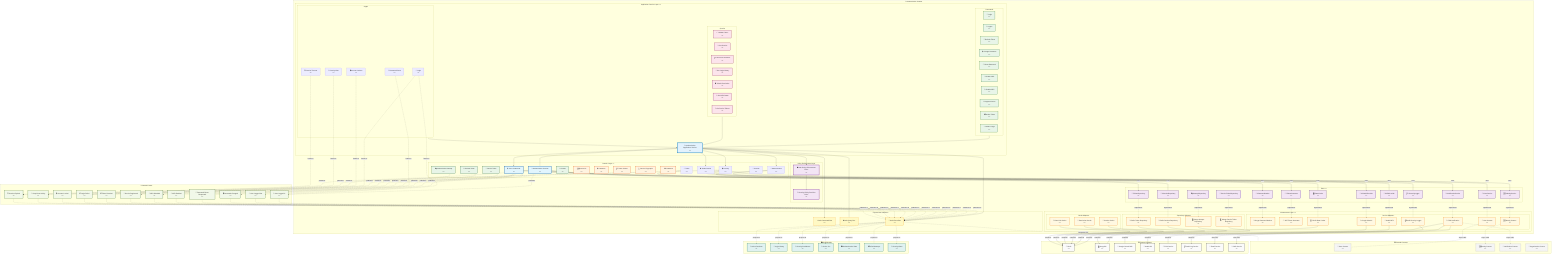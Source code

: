 graph TB
    %% ===== AUTHENTICATION CONTEXT =====
    subgraph AuthContext ["🔐 Authentication Context"]
        
        %% ===== APPLICATION SERVICE LAYER =====
        subgraph AuthApplicationLayer ["Application Service Layer <<Application>>"]
            AuthApplicationService["🔐 Authentication Application Service<br/><<ApplicationService>>"]
            
            %% Commands
            subgraph AuthCommands ["Commands"]
                LoginCmd["🔑 Login<br/><<Command>>"]
                LogoutCmd["🚪 Logout<br/><<Command>>"]
                RefreshTokenCmd["🔄 Refresh Token<br/><<Command>>"]
                ChangePasswordCmd["🔒 Change Password<br/><<Command>>"]
                ResetPasswordCmd["🔄 Reset Password<br/><<Command>>"]
                EnableMFACmd["📱 Enable MFA<br/><<Command>>"]
                DisableMFACmd["📵 Disable MFA<br/><<Command>>"]
                RegisterDeviceCmd["📱 Register Device<br/><<Command>>"]
                RevokeTokenCmd["❌ Revoke Token<br/><<Command>>"]
                OAuth2LoginCmd["🔗 OAuth2 Login<br/><<Command>>"]
            end
            
            %% Queries
            subgraph AuthQueries ["Queries"]
                ValidateTokenQuery["✅ Validate Token<br/><<Query>>"]
                GetSessionQuery["🔑 Get Session<br/><<Query>>"]
                GetActiveSessionsQuery["📋 Get Active Sessions<br/><<Query>>"]
                GetLoginHistoryQuery["📅 Get Login History<br/><<Query>>"]
                CheckPermissionQuery["🛡️ Check Permission<br/><<Query>>"]
                GetMFAStatusQuery["📱 Get MFA Status<br/><<Query>>"]
                GetDeviceTokensQuery["📱 Get Device Tokens<br/><<Query>>"]
            end
            
            %% Sagas
            subgraph AuthSagas ["Sagas"]
                LoginSaga["🔑 Login<br/><<Saga>>"]
                PasswordResetSaga["🔄 Password Reset<br/><<Saga>>"]
                AccountLockoutSaga["🔒 Account Lockout<br/><<Saga>>"]
                SessionTimeoutSaga["⏰ Session Timeout<br/><<Saga>>"]
                SecurityAlertSaga["🚨 Security Alert<br/><<Saga>>"]
            end
        end
        
        %% ===== DOMAIN LAYER (HEXAGON CORE) =====
        subgraph AuthDomain ["Domain Layer <<DomainCore>>"]
            direction TB
            
            %% Aggregates
            AuthSession["🔑 Authentication Session<br/><<AggregateRoot>>"]
            UserCredentials["🔒 User Credentials<br/><<AggregateRoot>>"]
            
            %% Entities
            RefreshToken["🎫 Refresh Token<br/><<Entity>>"]
            DeviceToken["📱 Device Token<br/><<Entity>>"]
            AuthAttempt["🔍 Authentication Attempt<br/><<Entity>>"]
            Contact["📞 Contact<br/><<Entity>>"]
            
            %% Value Objects
            SessionId["🆔 Session ID<br/><<ValueObject>>"]
            Password["🔒 Password<br/><<ValueObject>>"]
            TokenClaims["📋 Token Claims<br/><<ValueObject>>"]
            DeviceFingerprint["👆 Device Fingerprint<br/><<ValueObject>>"]
            IPAddress["🌐 IP Address<br/><<ValueObject>>"]
            
            %% Domain Services
            AuthenticationService["🔐 Authentication<br/><<DomainService>>"]
            AuthorizationService["🛡️ Authorization<br/><<DomainService>>"]
            TokenService["🎫 Token<br/><<DomainService>>"]
            SessionService["🔑 Session<br/><<DomainService>>"]
            SecurityService["🔒 Security<br/><<DomainService>>"]
        end
        
        %% ===== PORTS (DOMAIN INTERFACES) =====
        subgraph AuthPorts ["Ports <<Port>>"]
            direction TB
            
            %% Repository Ports
            ISessionRepo["🔑 ISessionRepository<br/><<Port>>"]
            ITokenRepo["🎫 ITokenRepository<br/><<Port>>"]
            IDeviceTokenRepo["📱 IDeviceTokenRepository<br/><<Port>>"]
            IAttemptRepo["🔍 IAttemptRepository<br/><<Port>>"]
            
            %% Service Ports
            IPasswordHasher["🔐 IPasswordHasher<br/><<Port>>"]
            ITokenGenerator["🎫 ITokenGenerator<br/><<Port>>"]
            IOAuth2Provider["🔗 IOAuth2Provider<br/><<Port>>"]
            IMFAProvider["📱 IMFAProvider<br/><<Port>>"]
            IRateLimiter["⏱️ IRateLimiter<br/><<Port>>"]
            ISecurityLogger["📋 ISecurityLogger<br/><<Port>>"]
            IUserService["👤 IUserService<br/><<Port>>"]
            INotificationService["🔔 INotificationService<br/><<Port>>"]
            IIdentityService["🆔 IIdentityService<br/><<Port>>"]
        end
        
        %% ===== INFRASTRUCTURE LAYER (ADAPTERS) =====
        subgraph AuthAdapters ["Infrastructure Layer <<Adapter>>"]
            direction TB
            
            %% Repository Adapters
            subgraph AuthRepositoryAdapters ["Repository Adapters"]
                RedisSessionRepo["🔴 Redis Session Repository<br/><<RepositoryAdapter>>"]
                RedisTokenRepo["🔴 Redis Token Repository<br/><<RepositoryAdapter>>"]
                MongoDeviceTokenRepo["🗄️ Mongo Device Token Repository<br/><<RepositoryAdapter>>"]
                MongoAttemptRepo["🗄️ Mongo Attempt Repository<br/><<RepositoryAdapter>>"]
            end
            
            %% Service Adapters
            subgraph AuthServiceAdapters ["Service Adapters"]
                BcryptPasswordHasher["🔐 Bcrypt Password Hasher<br/><<SecurityAdapter>>"]
                JwtTokenGenerator["🎫 JWT Token Generator<br/><<SecurityAdapter>>"]
                GoogleOAuth2Adapter["🔗 Google OAuth2<br/><<OAuth2Adapter>>"]
                Auth0MFAAdapter["📱 Auth0 MFA<br/><<MFAAdapter>>"]
                RedisRateLimiter["⏱️ Redis Rate Limiter<br/><<SecurityAdapter>>"]
                AuditSecurityLogger["📋 Audit Security Logger<br/><<LoggingAdapter>>"]
                UserContextAdapter["👤 User Context<br/><<ContextAdapter>>"]
                FCMNotificationAdapter["📱 FCM Notification<br/><<NotificationAdapter>>"]
                IdentityContextAdapter["🆔 Identity Context<br/><<ContextAdapter>>"]
            end
            
            %% Cache Adapters
            subgraph AuthCacheAdapters ["Cache Adapters"]
                SessionCache["💾 Session Cache<br/><<CacheAdapter>>"]
                PermissionCache["💾 Permission Cache<br/><<CacheAdapter>>"]
                RateLimitCache["💾 Rate Limit Cache<br/><<CacheAdapter>>"]
            end
        end
        
        %% ===== CONTEXT BUS INTERFACES =====
        subgraph AuthContextBus ["Context Bus Interfaces"]
            AuthCommandBus["⚡ Auth Command Bus<br/><<CommandBus>>"]
            AuthQueryBus["❓ Auth Query Bus<br/><<QueryBus>>"]
            AuthEventBus["📨 Auth Event Bus<br/><<EventBus>>"]
        end
        
        %% ===== POLICY ENFORCEMENT =====
        subgraph AuthPolicyLayer ["Policy Enforcement Layer"]
            AuthPolicyEnforcementPoint["🛡️ Auth Policy Enforcement Point<br/><<PEP>>"]
            SecurityPolicyDecisionPoint["🎯 Security Policy Decision Point<br/><<PDP>>"]
        end
    end
    
    %% ===== EXTERNAL SYSTEMS =====
    subgraph AuthExternal ["🌐 External Systems"]
        RedisCache["🔴 Redis<br/><<Cache>>"]
        MongoDB["🗄️ MongoDB<br/><<Database>>"]
        GoogleOAuth2API["🔗 Google OAuth2 API<br/><<OAuth2Service>>"]
        Auth0API["📱 Auth0 API<br/><<MFAService>>"]
        FCMService["📱 FCM Service<br/><<NotificationService>>"]
        AuditLogService["📋 Audit Log Service<br/><<LoggingService>>"]
        EmailService["📧 Email Service<br/><<EmailService>>"]
        SMSService["📱 SMS Service<br/><<SMSService>>"]
    end
    
    %% ===== EVENTS =====
    subgraph AuthEvents ["📨 Domain Events"]
        UserLoggedInEvent["🔑 User Logged In<br/><<DomainEvent>>"]
        UserLoggedOutEvent["🚪 User Logged Out<br/><<DomainEvent>>"]
        PasswordChangedEvent["🔒 Password Changed<br/><<DomainEvent>>"]
        PasswordResetRequestedEvent["🔄 Password Reset Requested<br/><<DomainEvent>>"]
        MFAEnabledEvent["📱 MFA Enabled<br/><<DomainEvent>>"]
        MFADisabledEvent["📵 MFA Disabled<br/><<DomainEvent>>"]
        DeviceRegisteredEvent["📱 Device Registered<br/><<DomainEvent>>"]
        TokenRevokedEvent["❌ Token Revoked<br/><<DomainEvent>>"]
        LoginFailedEvent["❌ Login Failed<br/><<DomainEvent>>"]
        AccountLockedEvent["🔒 Account Locked<br/><<DomainEvent>>"]
        SuspiciousActivityEvent["🚨 Suspicious Activity<br/><<DomainEvent>>"]
        SessionExpiredEvent["⏰ Session Expired<br/><<DomainEvent>>"]
    end
    
    %% ===== READ MODELS =====
    subgraph AuthReadModels ["📊 Read Models"]
        ActiveSessionsRM["🔑 Active Sessions<br/><<ReadModel>>"]
        LoginHistoryRM["📅 Login History<br/><<ReadModel>>"]
        SecurityDashboardRM["🚨 Security Dashboard<br/><<ReadModel>>"]
        DeviceListRM["📱 Device List<br/><<ReadModel>>"]
        AuthStatsRM["📊 Authentication Stats<br/><<ReadModel>>"]
        FailedAttemptsRM["❌ Failed Attempts<br/><<ReadModel>>"]
        SecurityAlertsRM["🚨 Security Alerts<br/><<ReadModel>>"]
    end
    
    %% ===== EXTERNAL CONTEXT REFERENCES =====
    subgraph ExternalContexts ["🌐 External Contexts"]
        UserContext["👤 User Context<br/><<ExternalContext>>"]
        IdentityContext["🆔 Identity Context<br/><<ExternalContext>>"]
        NotificationContext["🔔 Notification Context<br/><<ExternalContext>>"]
        OrganizationContext["🏢 Organization Context<br/><<ExternalContext>>"]
    end
    
    %% ===== RELATIONSHIPS =====
    
    %% Application Service orchestrates everything
    AuthApplicationService --> AuthCommandBus
    AuthApplicationService --> AuthQueryBus
    AuthApplicationService --> AuthEventBus
    
    %% Commands and Queries through Application Service
    AuthCommands --> AuthApplicationService
    AuthQueries --> AuthApplicationService
    AuthSagas --> AuthApplicationService
    
    %% Application Service to Domain (orchestration)
    AuthApplicationService --> AuthSession
    AuthApplicationService --> UserCredentials
    AuthApplicationService --> AuthenticationService
    AuthApplicationService --> AuthorizationService
    AuthApplicationService --> SecurityService
    
    %% Policy Enforcement Integration
    AuthApplicationService --> AuthPolicyEnforcementPoint
    AuthPolicyEnforcementPoint --> SecurityPolicyDecisionPoint
    
    %% Domain to Ports (Dependency Inversion)
    AuthSession -->|uses| ISessionRepo
    AuthSession -->|uses| ITokenGenerator
    AuthSession -->|uses| IRateLimiter
    UserCredentials -->|uses| IPasswordHasher
    UserCredentials -->|uses| ISecurityLogger
    TokenService -->|uses| ITokenRepo
    AuthenticationService -->|uses| IOAuth2Provider
    AuthenticationService -->|uses| IMFAProvider
    SecurityService -->|uses| IUserService
    SecurityService -->|uses| INotificationService
    SecurityService -->|uses| IIdentityService
    
    %% Ports to Adapters (Implementation)
    ISessionRepo -.->|implements| RedisSessionRepo
    ITokenRepo -.->|implements| RedisTokenRepo
    IDeviceTokenRepo -.->|implements| MongoDeviceTokenRepo
    IAttemptRepo -.->|implements| MongoAttemptRepo
    IPasswordHasher -.->|implements| BcryptPasswordHasher
    ITokenGenerator -.->|implements| JwtTokenGenerator
    IOAuth2Provider -.->|implements| GoogleOAuth2Adapter
    IMFAProvider -.->|implements| Auth0MFAAdapter
    IRateLimiter -.->|implements| RedisRateLimiter
    ISecurityLogger -.->|implements| AuditSecurityLogger
    IUserService -.->|implements| UserContextAdapter
    INotificationService -.->|implements| FCMNotificationAdapter
    IIdentityService -.->|implements| IdentityContextAdapter
    
    %% Adapters to External Systems
    RedisSessionRepo -->|connects| RedisCache
    RedisTokenRepo -->|connects| RedisCache
    MongoDeviceTokenRepo -->|connects| MongoDB
    MongoAttemptRepo -->|connects| MongoDB
    SessionCache -->|connects| RedisCache
    PermissionCache -->|connects| RedisCache
    RateLimitCache -->|connects| RedisCache
    GoogleOAuth2Adapter -->|connects| GoogleOAuth2API
    Auth0MFAAdapter -->|connects| Auth0API
    RedisRateLimiter -->|connects| RedisCache
    AuditSecurityLogger -->|connects| AuditLogService
    FCMNotificationAdapter -->|connects| FCMService
    FCMNotificationAdapter -->|also uses| EmailService
    FCMNotificationAdapter -->|also uses| SMSService
    
    %% Cross-Context Communication
    UserContextAdapter -.->|async calls| UserContext
    IdentityContextAdapter -.->|async calls| IdentityContext
    FCMNotificationAdapter -.->|async calls| NotificationContext
    
    %% Domain Events
    AuthSession -.->|publishes| UserLoggedInEvent
    AuthSession -.->|publishes| UserLoggedOutEvent
    AuthSession -.->|publishes| SessionExpiredEvent
    UserCredentials -.->|publishes| PasswordChangedEvent
    UserCredentials -.->|publishes| PasswordResetRequestedEvent
    UserCredentials -.->|publishes| MFAEnabledEvent
    UserCredentials -.->|publishes| MFADisabledEvent
    DeviceToken -.->|publishes| DeviceRegisteredEvent
    RefreshToken -.->|publishes| TokenRevokedEvent
    AuthAttempt -.->|publishes| LoginFailedEvent
    SecurityService -.->|publishes| AccountLockedEvent
    SecurityService -.->|publishes| SuspiciousActivityEvent
    
    %% Event to Read Models (via Event Bus)
    AuthEventBus -.->|projects to| ActiveSessionsRM
    AuthEventBus -.->|projects to| LoginHistoryRM
    AuthEventBus -.->|projects to| SecurityDashboardRM
    AuthEventBus -.->|projects to| DeviceListRM
    AuthEventBus -.->|projects to| AuthStatsRM
    AuthEventBus -.->|projects to| FailedAttemptsRM
    AuthEventBus -.->|projects to| SecurityAlertsRM
    
    %% Events to Event Bus
    UserLoggedInEvent -.->|publishes to| AuthEventBus
    UserLoggedOutEvent -.->|publishes to| AuthEventBus
    PasswordChangedEvent -.->|publishes to| AuthEventBus
    PasswordResetRequestedEvent -.->|publishes to| AuthEventBus
    MFAEnabledEvent -.->|publishes to| AuthEventBus
    MFADisabledEvent -.->|publishes to| AuthEventBus
    DeviceRegisteredEvent -.->|publishes to| AuthEventBus
    TokenRevokedEvent -.->|publishes to| AuthEventBus
    LoginFailedEvent -.->|publishes to| AuthEventBus
    AccountLockedEvent -.->|publishes to| AuthEventBus
    SuspiciousActivityEvent -.->|publishes to| AuthEventBus
    SessionExpiredEvent -.->|publishes to| AuthEventBus
    
    %% Sagas listen to events
    LoginSaga -.->|listens to| UserLoggedInEvent
    LoginSaga -.->|listens to| LoginFailedEvent
    PasswordResetSaga -.->|listens to| PasswordResetRequestedEvent
    AccountLockoutSaga -.->|listens to| LoginFailedEvent
    SessionTimeoutSaga -.->|listens to| SessionExpiredEvent
    SecurityAlertSaga -.->|listens to| SuspiciousActivityEvent
    
    %% Context Bus to External Event Bus
    AuthEventBus -.->|integrates with| ExternalContexts
    
    %% ===== STYLING =====
    classDef aggregate fill:#e1f5fe,stroke:#01579b,stroke-width:3px
    classDef entity fill:#e8f5e8,stroke:#1b5e20,stroke-width:2px
    classDef valueObject fill:#fff3e0,stroke:#e65100,stroke-width:2px
    classDef port fill:#f3e5f5,stroke:#4a148c,stroke-width:2px
    classDef adapter fill:#fff8e1,stroke:#f57f17,stroke-width:2px
    classDef external fill:#fafafa,stroke:#424242,stroke-width:2px
    classDef command fill:#e8f5e8,stroke:#2e7d32,stroke-width:2px
    classDef query fill:#fce4ec,stroke:#880e4f,stroke-width:2px
    classDef event fill:#f1f8e9,stroke:#33691e,stroke-width:2px
    classDef readModel fill:#e0f2f1,stroke:#00695c,stroke-width:2px
    classDef externalContext fill:#f5f5f5,stroke:#757575,stroke-width:2px,stroke-dasharray: 5 5
    classDef applicationService fill:#e3f2fd,stroke:#0277bd,stroke-width:4px
    classDef contextBus fill:#fff9c4,stroke:#f9a825,stroke-width:2px
    classDef policy fill:#f3e5f5,stroke:#7b1fa2,stroke-width:3px
    
    class AuthSession,UserCredentials aggregate
    class RefreshToken,DeviceToken,AuthAttempt,Contact entity
    class SessionId,Password,TokenClaims,DeviceFingerprint,IPAddress valueObject
    class ISessionRepo,ITokenRepo,IDeviceTokenRepo,IAttemptRepo,IPasswordHasher,ITokenGenerator,IOAuth2Provider,IMFAProvider,IRateLimiter,ISecurityLogger,IUserService,INotificationService,IIdentityService port
    class RedisSessionRepo,RedisTokenRepo,MongoDeviceTokenRepo,MongoAttemptRepo,BcryptPasswordHasher,JwtTokenGenerator,GoogleOAuth2Adapter,Auth0MFAAdapter,RedisRateLimiter,AuditSecurityLogger,UserContextAdapter,FCMNotificationAdapter,IdentityContextAdapter,SessionCache,PermissionCache,RateLimitCache adapter
    class RedisCache,MongoDB,GoogleOAuth2API,Auth0API,FCMService,AuditLogService,EmailService,SMSService external
    class LoginCmd,LogoutCmd,RefreshTokenCmd,ChangePasswordCmd,ResetPasswordCmd,EnableMFACmd,DisableMFACmd,RegisterDeviceCmd,RevokeTokenCmd,OAuth2LoginCmd command
    class ValidateTokenQuery,GetSessionQuery,GetActiveSessionsQuery,GetLoginHistoryQuery,CheckPermissionQuery,GetMFAStatusQuery,GetDeviceTokensQuery query
    class UserLoggedInEvent,UserLoggedOutEvent,PasswordChangedEvent,PasswordResetRequestedEvent,MFAEnabledEvent,MFADisabledEvent,DeviceRegisteredEvent,TokenRevokedEvent,LoginFailedEvent,AccountLockedEvent,SuspiciousActivityEvent,SessionExpiredEvent event
    class ActiveSessionsRM,LoginHistoryRM,SecurityDashboardRM,DeviceListRM,AuthStatsRM,FailedAttemptsRM,SecurityAlertsRM readModel
    class UserContext,IdentityContext,NotificationContext,OrganizationContext externalContext
    class AuthApplicationService applicationService
    class AuthCommandBus,AuthQueryBus,AuthEventBus contextBus
    class AuthPolicyEnforcementPoint,SecurityPolicyDecisionPoint policy